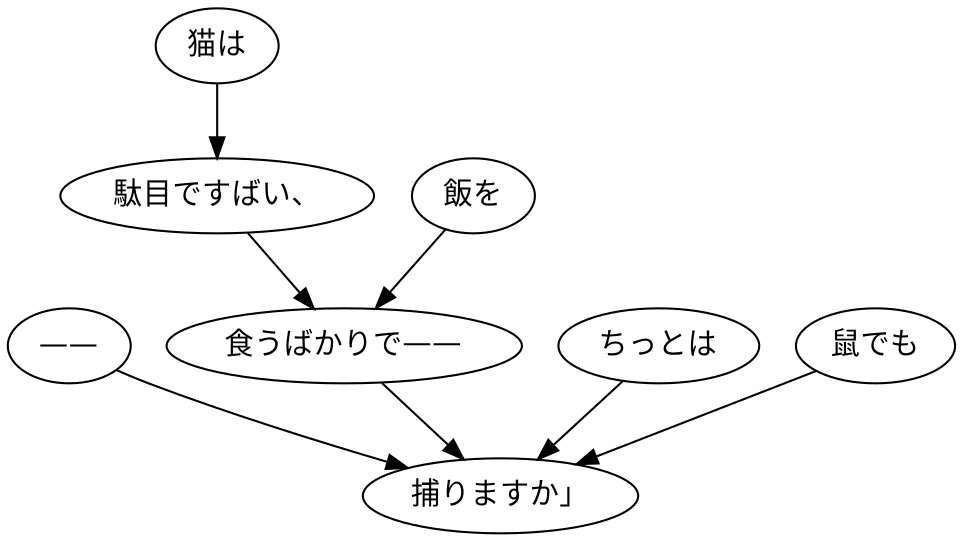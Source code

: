 digraph graph3060 {
	node0 [label="——"];
	node1 [label="猫は"];
	node2 [label="駄目ですばい、"];
	node3 [label="飯を"];
	node4 [label="食うばかりで——"];
	node5 [label="ちっとは"];
	node6 [label="鼠でも"];
	node7 [label="捕りますか」"];
	node0 -> node7;
	node1 -> node2;
	node2 -> node4;
	node3 -> node4;
	node4 -> node7;
	node5 -> node7;
	node6 -> node7;
}
